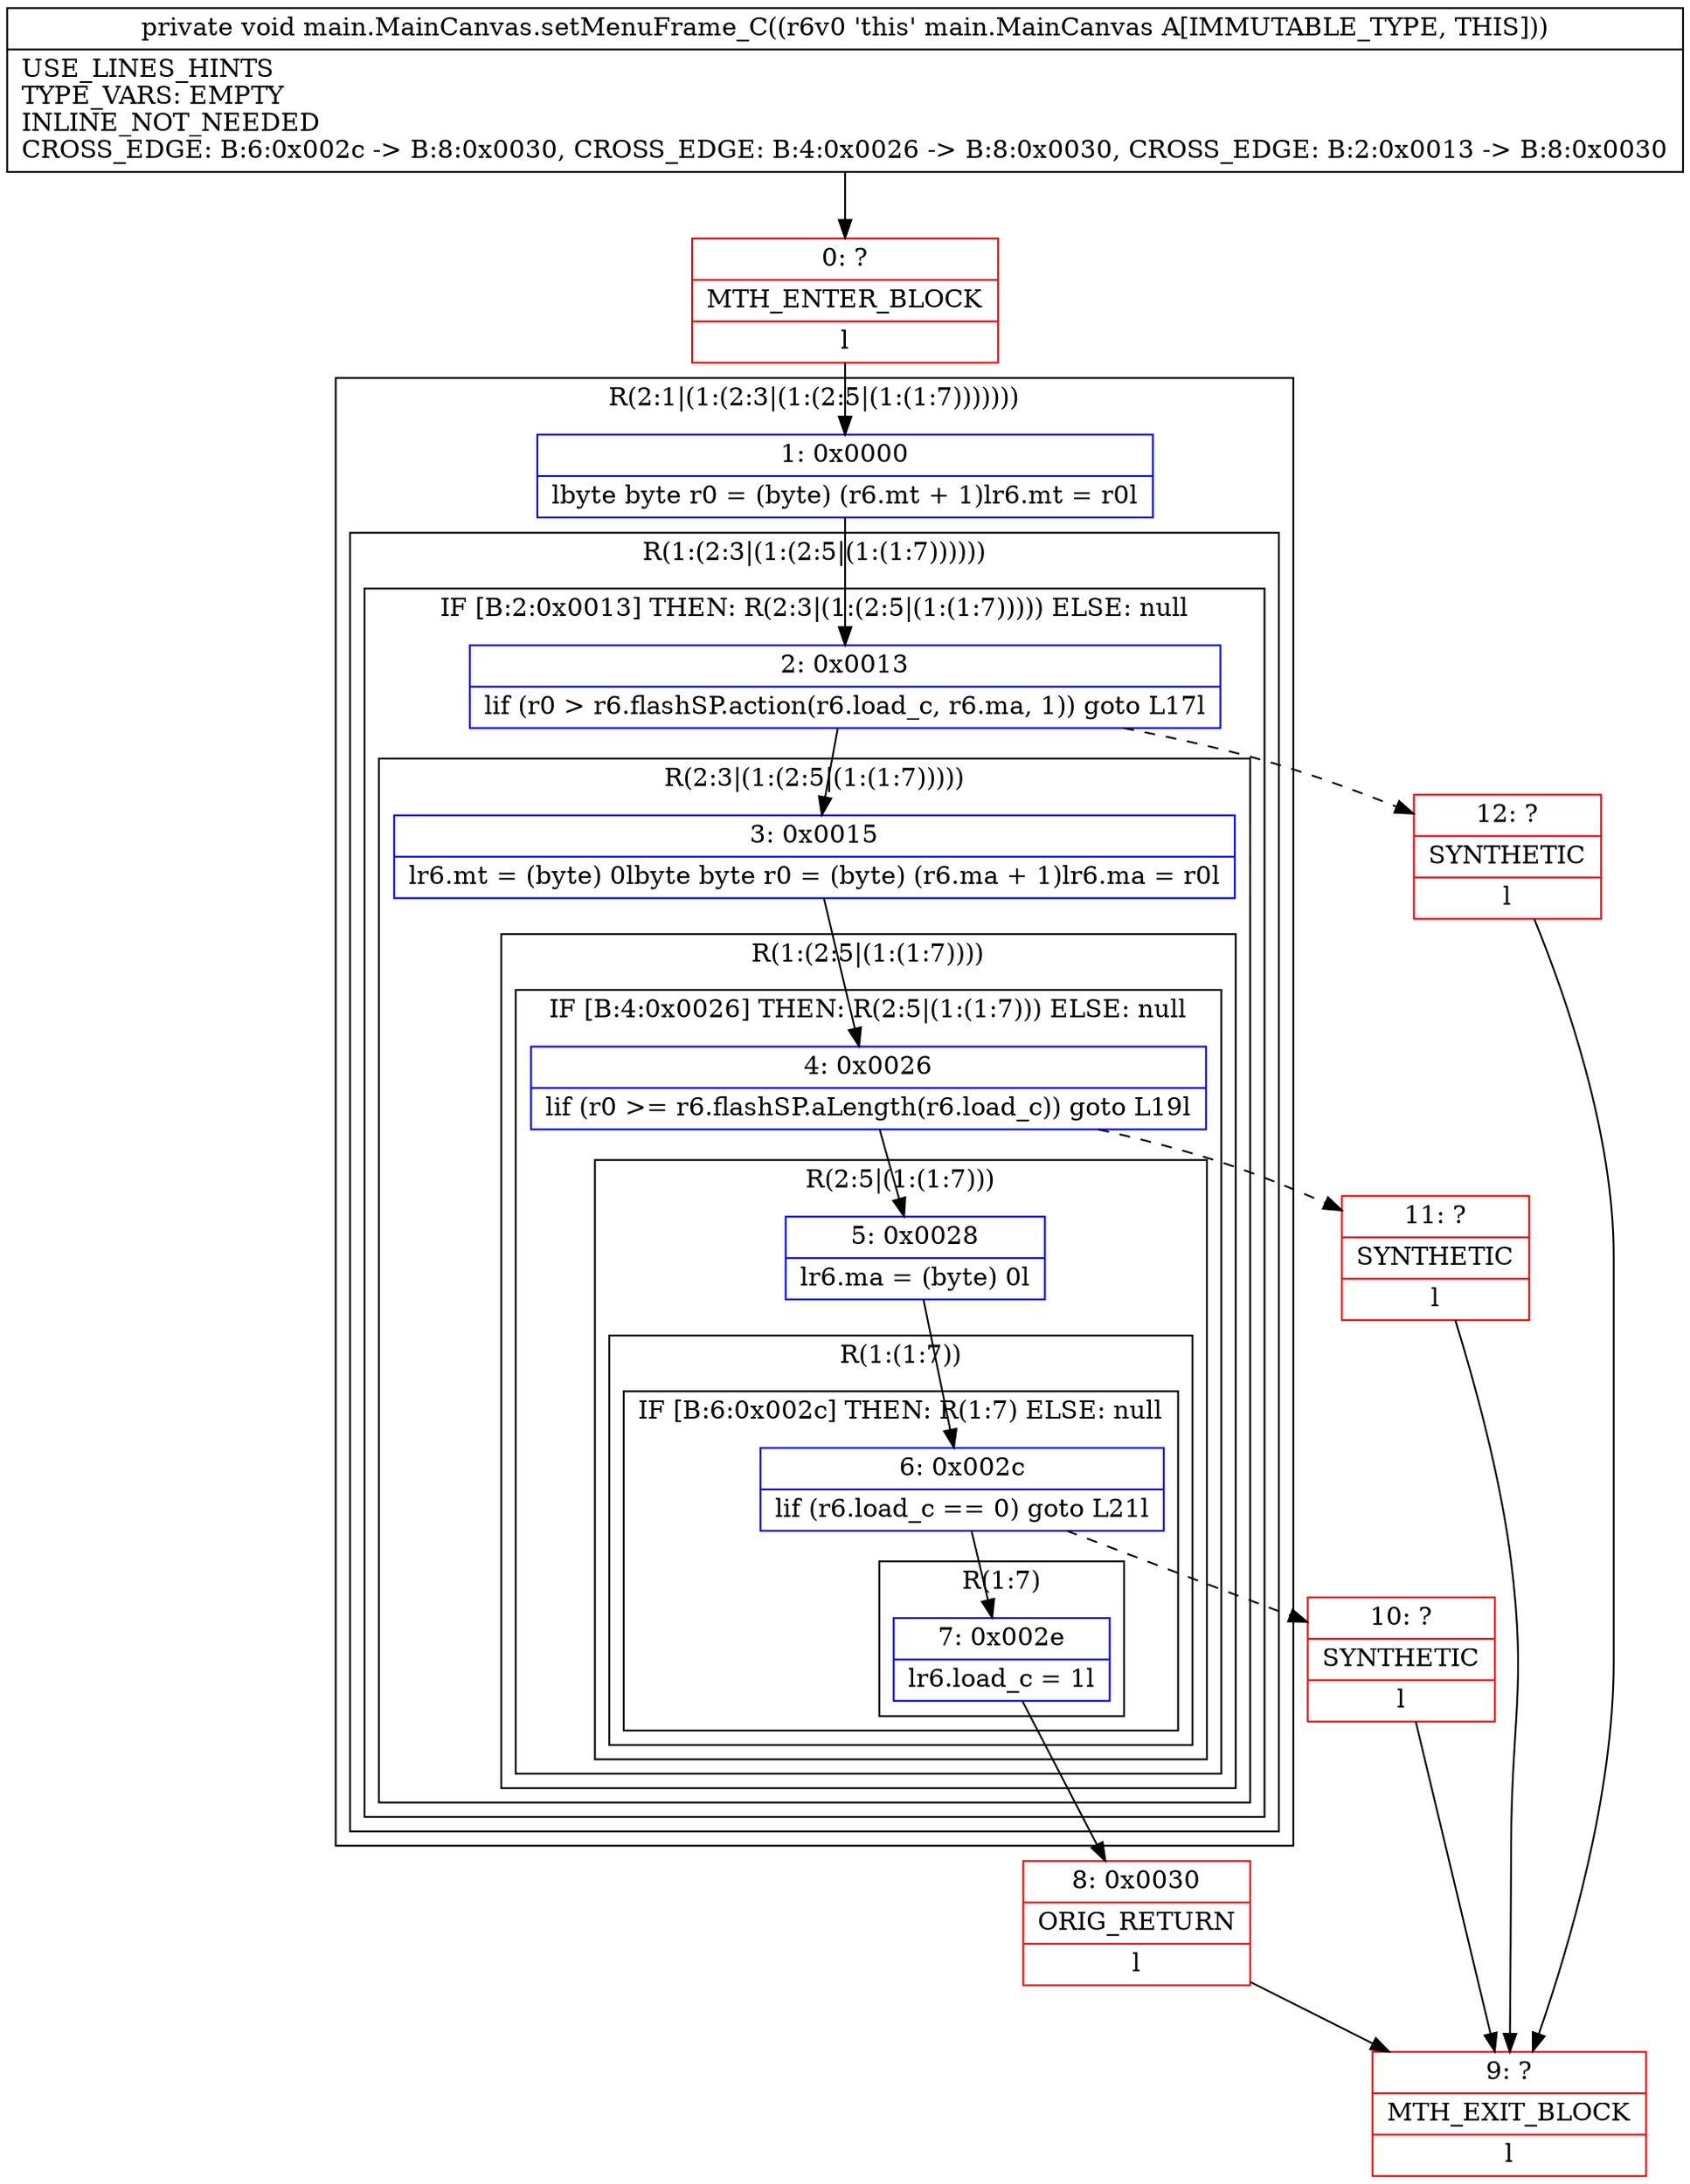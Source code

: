 digraph "CFG formain.MainCanvas.setMenuFrame_C()V" {
subgraph cluster_Region_2046190429 {
label = "R(2:1|(1:(2:3|(1:(2:5|(1:(1:7)))))))";
node [shape=record,color=blue];
Node_1 [shape=record,label="{1\:\ 0x0000|lbyte byte r0 = (byte) (r6.mt + 1)lr6.mt = r0l}"];
subgraph cluster_Region_1055521697 {
label = "R(1:(2:3|(1:(2:5|(1:(1:7))))))";
node [shape=record,color=blue];
subgraph cluster_IfRegion_1479725896 {
label = "IF [B:2:0x0013] THEN: R(2:3|(1:(2:5|(1:(1:7))))) ELSE: null";
node [shape=record,color=blue];
Node_2 [shape=record,label="{2\:\ 0x0013|lif (r0 \> r6.flashSP.action(r6.load_c, r6.ma, 1)) goto L17l}"];
subgraph cluster_Region_200586393 {
label = "R(2:3|(1:(2:5|(1:(1:7)))))";
node [shape=record,color=blue];
Node_3 [shape=record,label="{3\:\ 0x0015|lr6.mt = (byte) 0lbyte byte r0 = (byte) (r6.ma + 1)lr6.ma = r0l}"];
subgraph cluster_Region_1150530495 {
label = "R(1:(2:5|(1:(1:7))))";
node [shape=record,color=blue];
subgraph cluster_IfRegion_708552458 {
label = "IF [B:4:0x0026] THEN: R(2:5|(1:(1:7))) ELSE: null";
node [shape=record,color=blue];
Node_4 [shape=record,label="{4\:\ 0x0026|lif (r0 \>= r6.flashSP.aLength(r6.load_c)) goto L19l}"];
subgraph cluster_Region_536354256 {
label = "R(2:5|(1:(1:7)))";
node [shape=record,color=blue];
Node_5 [shape=record,label="{5\:\ 0x0028|lr6.ma = (byte) 0l}"];
subgraph cluster_Region_693515970 {
label = "R(1:(1:7))";
node [shape=record,color=blue];
subgraph cluster_IfRegion_1486091450 {
label = "IF [B:6:0x002c] THEN: R(1:7) ELSE: null";
node [shape=record,color=blue];
Node_6 [shape=record,label="{6\:\ 0x002c|lif (r6.load_c == 0) goto L21l}"];
subgraph cluster_Region_21277276 {
label = "R(1:7)";
node [shape=record,color=blue];
Node_7 [shape=record,label="{7\:\ 0x002e|lr6.load_c = 1l}"];
}
}
}
}
}
}
}
}
}
}
Node_0 [shape=record,color=red,label="{0\:\ ?|MTH_ENTER_BLOCK\l|l}"];
Node_8 [shape=record,color=red,label="{8\:\ 0x0030|ORIG_RETURN\l|l}"];
Node_9 [shape=record,color=red,label="{9\:\ ?|MTH_EXIT_BLOCK\l|l}"];
Node_10 [shape=record,color=red,label="{10\:\ ?|SYNTHETIC\l|l}"];
Node_11 [shape=record,color=red,label="{11\:\ ?|SYNTHETIC\l|l}"];
Node_12 [shape=record,color=red,label="{12\:\ ?|SYNTHETIC\l|l}"];
MethodNode[shape=record,label="{private void main.MainCanvas.setMenuFrame_C((r6v0 'this' main.MainCanvas A[IMMUTABLE_TYPE, THIS]))  | USE_LINES_HINTS\lTYPE_VARS: EMPTY\lINLINE_NOT_NEEDED\lCROSS_EDGE: B:6:0x002c \-\> B:8:0x0030, CROSS_EDGE: B:4:0x0026 \-\> B:8:0x0030, CROSS_EDGE: B:2:0x0013 \-\> B:8:0x0030\l}"];
MethodNode -> Node_0;
Node_1 -> Node_2;
Node_2 -> Node_3;
Node_2 -> Node_12[style=dashed];
Node_3 -> Node_4;
Node_4 -> Node_5;
Node_4 -> Node_11[style=dashed];
Node_5 -> Node_6;
Node_6 -> Node_7;
Node_6 -> Node_10[style=dashed];
Node_7 -> Node_8;
Node_0 -> Node_1;
Node_8 -> Node_9;
Node_10 -> Node_9;
Node_11 -> Node_9;
Node_12 -> Node_9;
}

